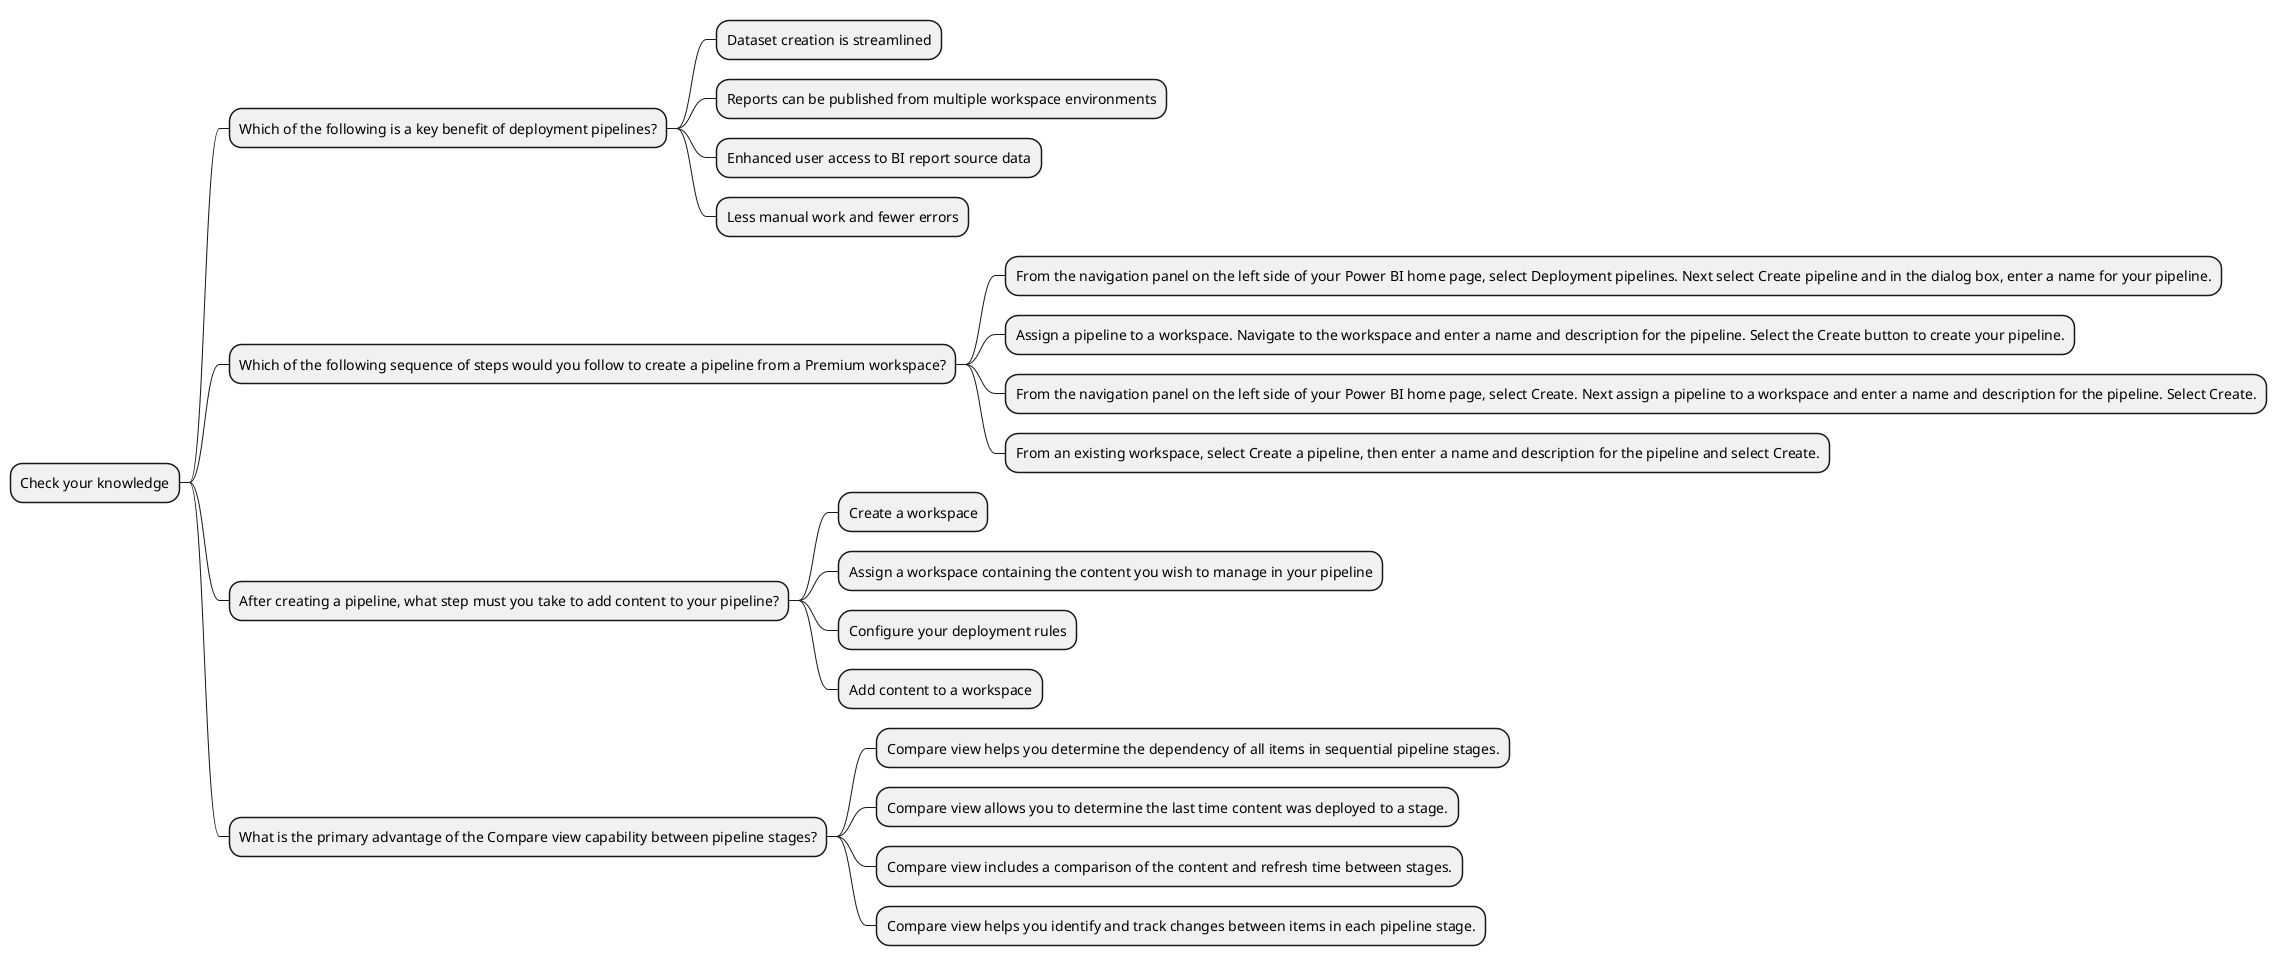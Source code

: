 @startmindmap
* Check your knowledge
** Which of the following is a key benefit of deployment pipelines?
*** Dataset creation is streamlined
*** Reports can be published from multiple workspace environments
*** Enhanced user access to BI report source data
*** Less manual work and fewer errors
** Which of the following sequence of steps would you follow to create a pipeline from a Premium workspace?
*** From the navigation panel on the left side of your Power BI home page, select Deployment pipelines. Next select Create pipeline and in the dialog box, enter a name for your pipeline.
*** Assign a pipeline to a workspace. Navigate to the workspace and enter a name and description for the pipeline. Select the Create button to create your pipeline.
*** From the navigation panel on the left side of your Power BI home page, select Create. Next assign a pipeline to a workspace and enter a name and description for the pipeline. Select Create.
*** From an existing workspace, select Create a pipeline, then enter a name and description for the pipeline and select Create.
** After creating a pipeline, what step must you take to add content to your pipeline?
*** Create a workspace
*** Assign a workspace containing the content you wish to manage in your pipeline
*** Configure your deployment rules
*** Add content to a workspace
** What is the primary advantage of the Compare view capability between pipeline stages?
*** Compare view helps you determine the dependency of all items in sequential pipeline stages.
*** Compare view allows you to determine the last time content was deployed to a stage.
*** Compare view includes a comparison of the content and refresh time between stages.
*** Compare view helps you identify and track changes between items in each pipeline stage.
@endmindmap